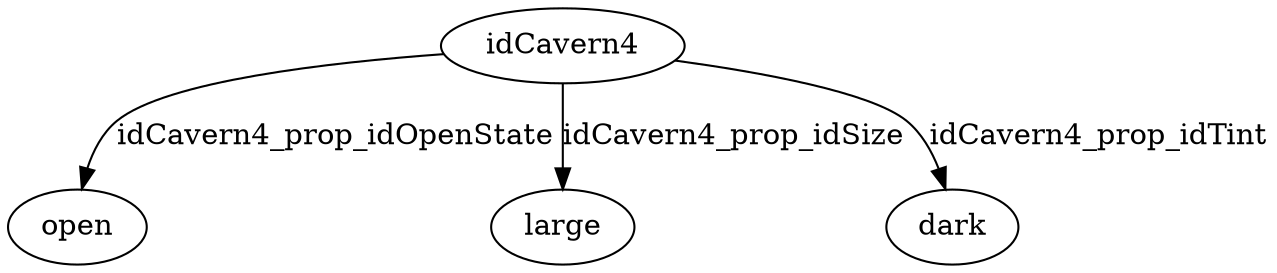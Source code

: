 strict digraph  {
idCavern4 [node_type=entity_node, root=root];
open;
large;
dark;
idCavern4 -> open  [edge_type=property, label=idCavern4_prop_idOpenState];
idCavern4 -> large  [edge_type=property, label=idCavern4_prop_idSize];
idCavern4 -> dark  [edge_type=property, label=idCavern4_prop_idTint];
}
